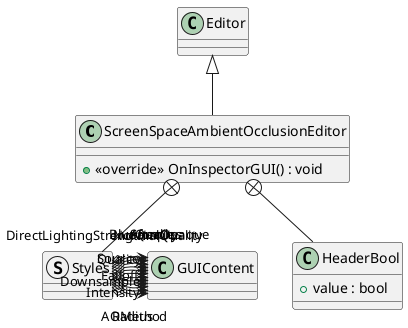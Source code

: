 @startuml
class ScreenSpaceAmbientOcclusionEditor {
    + <<override>> OnInspectorGUI() : void
}
class HeaderBool {
    + value : bool
}
struct Styles {
}
Editor <|-- ScreenSpaceAmbientOcclusionEditor
ScreenSpaceAmbientOcclusionEditor +-- HeaderBool
ScreenSpaceAmbientOcclusionEditor +-- Styles
Styles o-> "AOMethod" GUIContent
Styles o-> "Intensity" GUIContent
Styles o-> "Radius" GUIContent
Styles o-> "Falloff" GUIContent
Styles o-> "DirectLightingStrength" GUIContent
Styles o-> "Quality" GUIContent
Styles o-> "Source" GUIContent
Styles o-> "NormalQuality" GUIContent
Styles o-> "Downsample" GUIContent
Styles o-> "AfterOpaque" GUIContent
Styles o-> "BlurQuality" GUIContent
Styles o-> "Samples" GUIContent
@enduml
